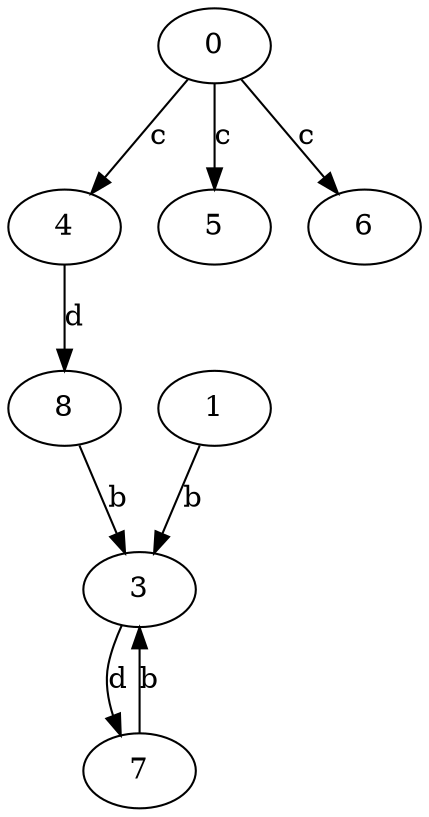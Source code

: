 strict digraph  {
0;
1;
3;
4;
5;
6;
7;
8;
0 -> 4  [label=c];
0 -> 5  [label=c];
0 -> 6  [label=c];
1 -> 3  [label=b];
3 -> 7  [label=d];
4 -> 8  [label=d];
7 -> 3  [label=b];
8 -> 3  [label=b];
}
